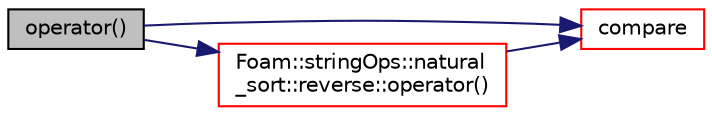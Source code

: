 digraph "operator()"
{
  bgcolor="transparent";
  edge [fontname="Helvetica",fontsize="10",labelfontname="Helvetica",labelfontsize="10"];
  node [fontname="Helvetica",fontsize="10",shape=record];
  rankdir="LR";
  Node1 [label="operator()",height=0.2,width=0.4,color="black", fillcolor="grey75", style="filled" fontcolor="black"];
  Node1 -> Node2 [color="midnightblue",fontsize="10",style="solid",fontname="Helvetica"];
  Node2 [label="compare",height=0.2,width=0.4,color="red",URL="$structFoam_1_1stringOps_1_1natural__sort.html#aa67638658a9bdf24be222bf0cf4663e2",tooltip="Natural compare for std::string. "];
  Node1 -> Node3 [color="midnightblue",fontsize="10",style="solid",fontname="Helvetica"];
  Node3 [label="Foam::stringOps::natural\l_sort::reverse::operator()",height=0.2,width=0.4,color="red",URL="$structFoam_1_1stringOps_1_1natural__sort_1_1reverse.html#a1b99620a5fa56393bea986999e03b394",tooltip="Reverse natural sorting. "];
  Node3 -> Node2 [color="midnightblue",fontsize="10",style="solid",fontname="Helvetica"];
}
